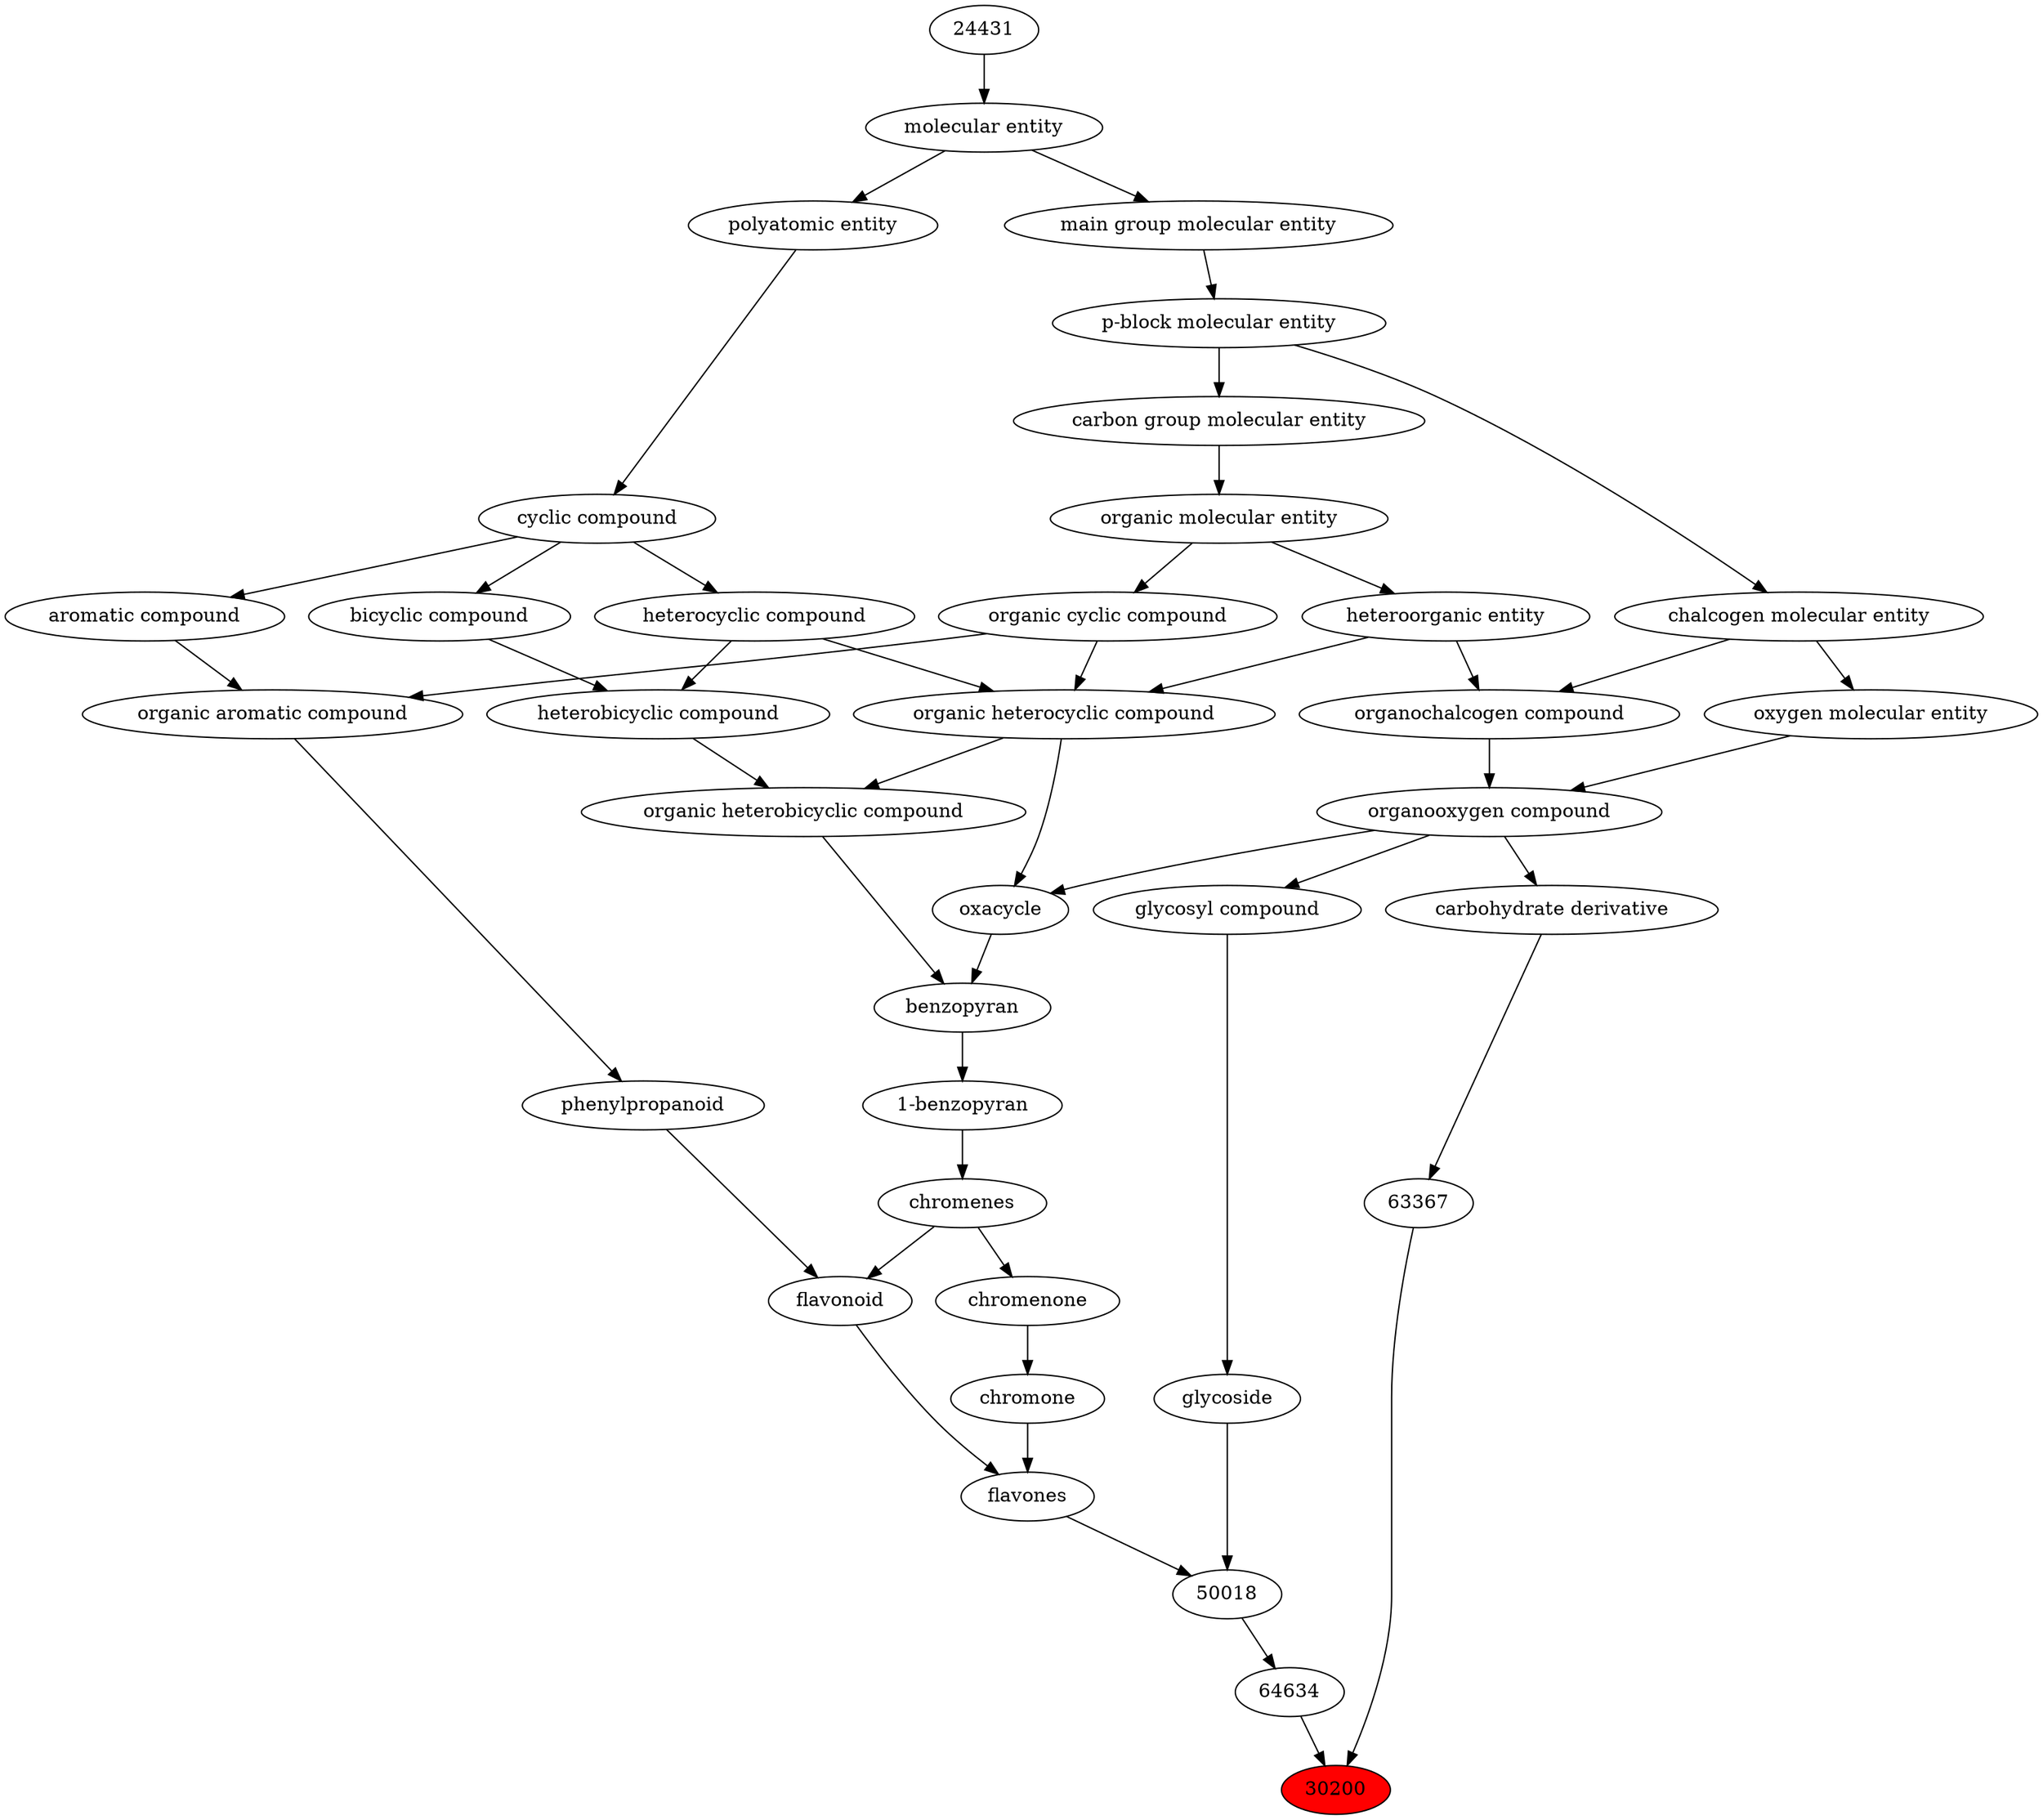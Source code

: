 digraph tree{ 
30200 [label="30200" fillcolor=red style=filled]
63367 -> 30200
64634 -> 30200
63367 [label="63367"]
63299 -> 63367
64634 [label="64634"]
50018 -> 64634
63299 [label="carbohydrate derivative"]
36963 -> 63299
50018 [label="50018"]
24043 -> 50018
24400 -> 50018
36963 [label="organooxygen compound"]
36962 -> 36963
25806 -> 36963
24043 [label="flavones"]
23238 -> 24043
47916 -> 24043
24400 [label="glycoside"]
63161 -> 24400
36962 [label="organochalcogen compound"]
33285 -> 36962
33304 -> 36962
25806 [label="oxygen molecular entity"]
33304 -> 25806
23238 [label="chromone"]
38445 -> 23238
47916 [label="flavonoid"]
23232 -> 47916
26004 -> 47916
63161 [label="glycosyl compound"]
36963 -> 63161
33285 [label="heteroorganic entity"]
50860 -> 33285
33304 [label="chalcogen molecular entity"]
33675 -> 33304
38445 [label="chromenone"]
23232 -> 38445
23232 [label="chromenes"]
38443 -> 23232
26004 [label="phenylpropanoid"]
33659 -> 26004
50860 [label="organic molecular entity"]
33582 -> 50860
33675 [label="p-block molecular entity"]
33579 -> 33675
38443 [label="1-benzopyran"]
22727 -> 38443
33659 [label="organic aromatic compound"]
33832 -> 33659
33655 -> 33659
33582 [label="carbon group molecular entity"]
33675 -> 33582
33579 [label="main group molecular entity"]
23367 -> 33579
22727 [label="benzopyran"]
38104 -> 22727
27171 -> 22727
33832 [label="organic cyclic compound"]
50860 -> 33832
33655 [label="aromatic compound"]
33595 -> 33655
23367 [label="molecular entity"]
24431 -> 23367
38104 [label="oxacycle"]
24532 -> 38104
36963 -> 38104
27171 [label="organic heterobicyclic compound"]
33672 -> 27171
24532 -> 27171
33595 [label="cyclic compound"]
36357 -> 33595
24431 [label="24431"]
24532 [label="organic heterocyclic compound"]
33285 -> 24532
33832 -> 24532
5686 -> 24532
33672 [label="heterobicyclic compound"]
33636 -> 33672
5686 -> 33672
36357 [label="polyatomic entity"]
23367 -> 36357
5686 [label="heterocyclic compound"]
33595 -> 5686
33636 [label="bicyclic compound"]
33595 -> 33636
}